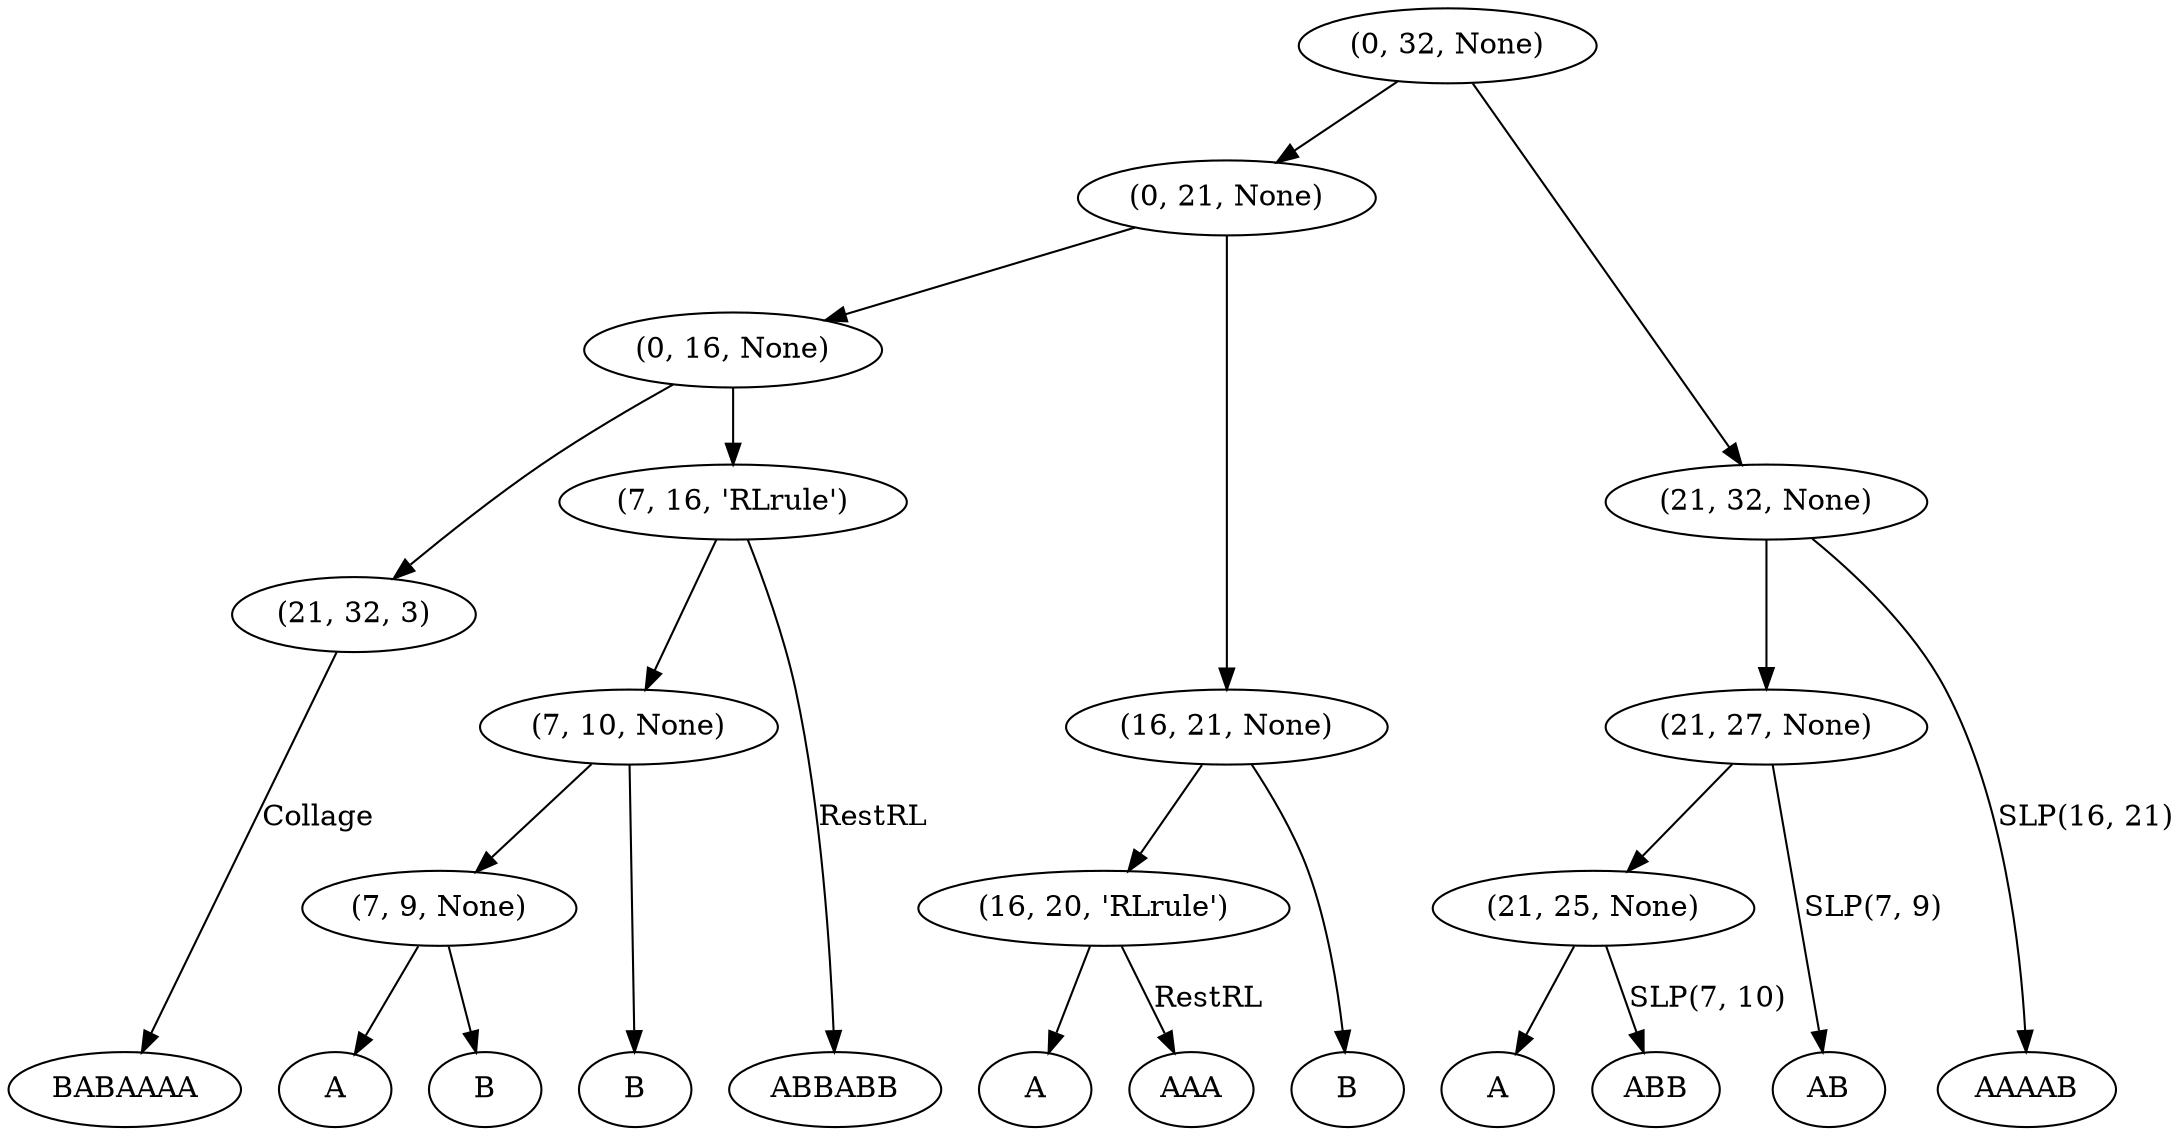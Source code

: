 digraph G {
  "(0, 32, None)" -> "(0, 21, None)";
  "(0, 32, None)" -> "(21, 32, None)";
  "(0, 16, None)" -> "(21, 32, 3)";
  "(21, 32, 3)" -> "0"[label="Collage"];
  "0" [label="BABAAAA"];
  "(0, 16, None)" -> "(7, 16, 'RLrule')";
  "(0, 21, None)" -> "(0, 16, None)";
  "(0, 21, None)" -> "(16, 21, None)";
  "(7, 8, 65)" [label="A"];
  "(7, 9, None)" -> "(7, 8, 65)";
  "(7, 9, None)" -> "(8, 9, 66)";
  "(7, 10, None)" -> "(7, 9, None)";
  "(7, 10, None)" -> "(9, 10, 66)";
  "(7, 16, 'RLrule')" -> "(7, 10, None)";
  "(7, 16, 'RLrule')" -> "(10, 16, 7)" [label="RestRL"];
  "(8, 9, 66)" [label="B"];
  "(9, 10, 66)" [label="B"];
  "(10, 16, 7)" [label="ABBABB"];
  "(16, 17, 65)" [label="A"];
  "(16, 20, 'RLrule')" -> "(16, 17, 65)";
  "(16, 20, 'RLrule')" -> "(17, 20, 16)" [label="RestRL"];
  "(16, 21, None)" -> "(16, 20, 'RLrule')";
  "(16, 21, None)" -> "(20, 21, 66)";
  "(17, 20, 16)" [label="AAA"];
  "(20, 21, 66)" [label="B"];
  "(21, 22, 65)" [label="A"];
  "(21, 32, None)" -> "(21, 27, None)";
  "(21, 32, None)" -> "(27, 32, 16)" [label="SLP(16, 21)"];
  "(21, 25, None)" -> "(21, 22, 65)";
  "(21, 25, None)" -> "(22, 25, 7)" [label="SLP(7, 10)"];
  "(21, 27, None)" -> "(21, 25, None)";
  "(21, 27, None)" -> "(25, 27, 7)" [label="SLP(7, 9)"];
  "(22, 25, 7)" [label="ABB"];
  "(25, 27, 7)" [label="AB"];
  "(27, 32, 16)" [label="AAAAB"];
  {rank=same; "0" "(7, 8, 65)" "(8, 9, 66)" "(9, 10, 66)" "(10, 16, 7)" "(16, 17, 65)" "(17, 20, 16)" "(20, 21, 66)" "(21, 22, 65)" "(22, 25, 7)" "(25, 27, 7)" "(27, 32, 16)" }
  ordering=out;
}
